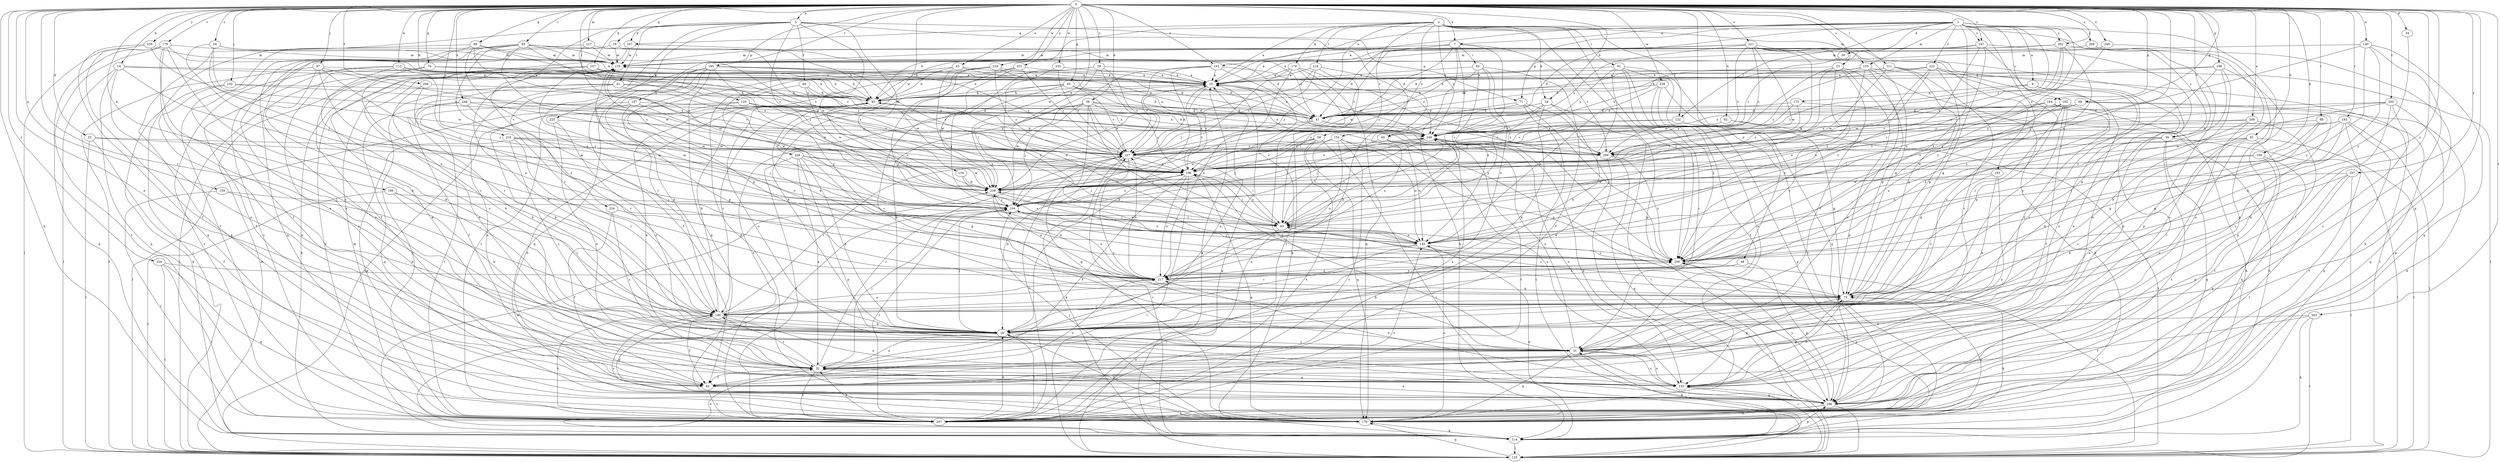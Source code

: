 strict digraph  {
0;
1;
2;
3;
7;
9;
10;
14;
18;
19;
20;
23;
24;
29;
30;
31;
32;
34;
38;
39;
40;
41;
43;
48;
52;
58;
60;
61;
62;
65;
66;
69;
70;
71;
73;
81;
82;
83;
85;
89;
91;
92;
93;
97;
102;
104;
106;
107;
109;
112;
114;
120;
121;
122;
124;
125;
127;
133;
134;
135;
140;
145;
151;
154;
155;
157;
158;
159;
164;
166;
167;
174;
175;
176;
179;
183;
185;
186;
187;
192;
193;
196;
200;
203;
204;
206;
207;
208;
216;
217;
221;
222;
224;
225;
227;
229;
232;
234;
235;
238;
246;
248;
249;
251;
255;
257;
259;
262;
268;
269;
0 -> 3  [label=a];
0 -> 7  [label=a];
0 -> 14  [label=b];
0 -> 18  [label=b];
0 -> 23  [label=c];
0 -> 24  [label=c];
0 -> 29  [label=c];
0 -> 30  [label=c];
0 -> 32  [label=d];
0 -> 34  [label=d];
0 -> 38  [label=d];
0 -> 43  [label=e];
0 -> 48  [label=e];
0 -> 52  [label=e];
0 -> 65  [label=g];
0 -> 66  [label=g];
0 -> 69  [label=g];
0 -> 70  [label=g];
0 -> 81  [label=h];
0 -> 82  [label=h];
0 -> 83  [label=h];
0 -> 85  [label=i];
0 -> 89  [label=i];
0 -> 97  [label=j];
0 -> 102  [label=j];
0 -> 106  [label=k];
0 -> 107  [label=k];
0 -> 109  [label=k];
0 -> 112  [label=k];
0 -> 114  [label=k];
0 -> 120  [label=l];
0 -> 121  [label=l];
0 -> 127  [label=m];
0 -> 140  [label=n];
0 -> 145  [label=n];
0 -> 151  [label=o];
0 -> 157  [label=p];
0 -> 158  [label=p];
0 -> 159  [label=p];
0 -> 164  [label=p];
0 -> 166  [label=p];
0 -> 167  [label=q];
0 -> 179  [label=r];
0 -> 183  [label=r];
0 -> 185  [label=r];
0 -> 186  [label=r];
0 -> 187  [label=s];
0 -> 200  [label=t];
0 -> 203  [label=t];
0 -> 204  [label=t];
0 -> 206  [label=t];
0 -> 207  [label=t];
0 -> 208  [label=u];
0 -> 216  [label=u];
0 -> 221  [label=v];
0 -> 229  [label=w];
0 -> 232  [label=w];
0 -> 234  [label=w];
0 -> 235  [label=w];
0 -> 238  [label=w];
0 -> 246  [label=x];
0 -> 248  [label=x];
0 -> 251  [label=y];
0 -> 255  [label=y];
0 -> 257  [label=y];
0 -> 259  [label=y];
0 -> 262  [label=z];
1 -> 7  [label=a];
1 -> 9  [label=a];
1 -> 10  [label=a];
1 -> 39  [label=d];
1 -> 40  [label=d];
1 -> 71  [label=g];
1 -> 83  [label=h];
1 -> 122  [label=l];
1 -> 133  [label=m];
1 -> 151  [label=o];
1 -> 166  [label=p];
1 -> 187  [label=s];
1 -> 192  [label=s];
1 -> 193  [label=s];
1 -> 217  [label=u];
1 -> 222  [label=v];
1 -> 259  [label=y];
1 -> 262  [label=z];
1 -> 268  [label=z];
1 -> 269  [label=z];
2 -> 10  [label=a];
2 -> 18  [label=b];
2 -> 30  [label=c];
2 -> 58  [label=f];
2 -> 91  [label=i];
2 -> 104  [label=j];
2 -> 122  [label=l];
2 -> 124  [label=l];
2 -> 133  [label=m];
2 -> 154  [label=o];
2 -> 166  [label=p];
2 -> 167  [label=q];
2 -> 174  [label=q];
2 -> 249  [label=x];
2 -> 259  [label=y];
3 -> 19  [label=b];
3 -> 40  [label=d];
3 -> 60  [label=f];
3 -> 61  [label=f];
3 -> 71  [label=g];
3 -> 104  [label=j];
3 -> 134  [label=m];
3 -> 207  [label=t];
3 -> 217  [label=u];
3 -> 224  [label=v];
3 -> 225  [label=v];
3 -> 238  [label=w];
7 -> 41  [label=d];
7 -> 92  [label=i];
7 -> 93  [label=i];
7 -> 114  [label=k];
7 -> 135  [label=m];
7 -> 227  [label=v];
7 -> 238  [label=w];
7 -> 249  [label=x];
7 -> 269  [label=z];
9 -> 31  [label=c];
9 -> 52  [label=e];
9 -> 175  [label=q];
9 -> 269  [label=z];
10 -> 83  [label=h];
10 -> 196  [label=s];
10 -> 259  [label=y];
14 -> 10  [label=a];
14 -> 52  [label=e];
14 -> 125  [label=l];
14 -> 176  [label=q];
14 -> 186  [label=r];
14 -> 269  [label=z];
18 -> 20  [label=b];
18 -> 41  [label=d];
18 -> 52  [label=e];
18 -> 93  [label=i];
18 -> 125  [label=l];
18 -> 196  [label=s];
19 -> 135  [label=m];
19 -> 207  [label=t];
19 -> 227  [label=v];
20 -> 31  [label=c];
20 -> 52  [label=e];
20 -> 104  [label=j];
20 -> 207  [label=t];
23 -> 10  [label=a];
23 -> 31  [label=c];
23 -> 73  [label=g];
23 -> 93  [label=i];
23 -> 166  [label=p];
23 -> 186  [label=r];
23 -> 238  [label=w];
24 -> 10  [label=a];
24 -> 104  [label=j];
24 -> 135  [label=m];
24 -> 217  [label=u];
24 -> 227  [label=v];
29 -> 10  [label=a];
29 -> 31  [label=c];
29 -> 83  [label=h];
29 -> 93  [label=i];
29 -> 145  [label=n];
29 -> 227  [label=v];
30 -> 73  [label=g];
30 -> 125  [label=l];
30 -> 176  [label=q];
30 -> 207  [label=t];
30 -> 227  [label=v];
30 -> 269  [label=z];
31 -> 52  [label=e];
31 -> 114  [label=k];
31 -> 155  [label=o];
31 -> 176  [label=q];
31 -> 249  [label=x];
32 -> 62  [label=f];
32 -> 125  [label=l];
32 -> 196  [label=s];
32 -> 269  [label=z];
34 -> 259  [label=y];
38 -> 20  [label=b];
38 -> 41  [label=d];
38 -> 104  [label=j];
38 -> 176  [label=q];
38 -> 196  [label=s];
38 -> 227  [label=v];
38 -> 238  [label=w];
38 -> 249  [label=x];
38 -> 259  [label=y];
39 -> 227  [label=v];
40 -> 104  [label=j];
40 -> 145  [label=n];
40 -> 155  [label=o];
40 -> 269  [label=z];
41 -> 10  [label=a];
41 -> 31  [label=c];
41 -> 135  [label=m];
41 -> 227  [label=v];
41 -> 249  [label=x];
41 -> 269  [label=z];
43 -> 10  [label=a];
43 -> 20  [label=b];
43 -> 41  [label=d];
43 -> 83  [label=h];
43 -> 93  [label=i];
48 -> 20  [label=b];
48 -> 166  [label=p];
48 -> 217  [label=u];
52 -> 10  [label=a];
52 -> 62  [label=f];
52 -> 73  [label=g];
52 -> 104  [label=j];
52 -> 155  [label=o];
52 -> 186  [label=r];
52 -> 207  [label=t];
52 -> 227  [label=v];
58 -> 104  [label=j];
58 -> 125  [label=l];
58 -> 176  [label=q];
58 -> 196  [label=s];
58 -> 207  [label=t];
58 -> 227  [label=v];
60 -> 83  [label=h];
60 -> 104  [label=j];
60 -> 238  [label=w];
60 -> 269  [label=z];
61 -> 62  [label=f];
61 -> 83  [label=h];
61 -> 155  [label=o];
61 -> 207  [label=t];
61 -> 238  [label=w];
61 -> 249  [label=x];
62 -> 207  [label=t];
62 -> 217  [label=u];
62 -> 249  [label=x];
65 -> 41  [label=d];
65 -> 83  [label=h];
65 -> 104  [label=j];
65 -> 207  [label=t];
65 -> 227  [label=v];
65 -> 269  [label=z];
66 -> 41  [label=d];
66 -> 114  [label=k];
66 -> 176  [label=q];
66 -> 249  [label=x];
66 -> 269  [label=z];
69 -> 62  [label=f];
69 -> 135  [label=m];
69 -> 145  [label=n];
69 -> 176  [label=q];
69 -> 196  [label=s];
69 -> 227  [label=v];
70 -> 10  [label=a];
70 -> 83  [label=h];
70 -> 155  [label=o];
70 -> 186  [label=r];
71 -> 41  [label=d];
71 -> 125  [label=l];
71 -> 217  [label=u];
71 -> 259  [label=y];
71 -> 269  [label=z];
73 -> 93  [label=i];
73 -> 114  [label=k];
73 -> 155  [label=o];
73 -> 186  [label=r];
73 -> 196  [label=s];
81 -> 31  [label=c];
81 -> 52  [label=e];
81 -> 125  [label=l];
81 -> 176  [label=q];
81 -> 238  [label=w];
81 -> 269  [label=z];
82 -> 73  [label=g];
82 -> 125  [label=l];
82 -> 227  [label=v];
82 -> 249  [label=x];
83 -> 10  [label=a];
83 -> 41  [label=d];
83 -> 52  [label=e];
83 -> 93  [label=i];
83 -> 125  [label=l];
83 -> 186  [label=r];
83 -> 249  [label=x];
85 -> 41  [label=d];
85 -> 125  [label=l];
85 -> 135  [label=m];
85 -> 155  [label=o];
85 -> 176  [label=q];
85 -> 186  [label=r];
85 -> 196  [label=s];
85 -> 227  [label=v];
85 -> 238  [label=w];
89 -> 73  [label=g];
89 -> 249  [label=x];
89 -> 259  [label=y];
91 -> 10  [label=a];
91 -> 20  [label=b];
91 -> 31  [label=c];
91 -> 155  [label=o];
91 -> 176  [label=q];
91 -> 249  [label=x];
91 -> 259  [label=y];
92 -> 10  [label=a];
92 -> 62  [label=f];
92 -> 93  [label=i];
92 -> 145  [label=n];
92 -> 196  [label=s];
92 -> 217  [label=u];
93 -> 104  [label=j];
93 -> 125  [label=l];
93 -> 135  [label=m];
93 -> 145  [label=n];
93 -> 196  [label=s];
93 -> 249  [label=x];
97 -> 10  [label=a];
97 -> 20  [label=b];
97 -> 104  [label=j];
97 -> 125  [label=l];
97 -> 196  [label=s];
97 -> 217  [label=u];
102 -> 83  [label=h];
102 -> 114  [label=k];
102 -> 155  [label=o];
102 -> 227  [label=v];
104 -> 93  [label=i];
104 -> 196  [label=s];
104 -> 207  [label=t];
104 -> 217  [label=u];
106 -> 20  [label=b];
106 -> 104  [label=j];
106 -> 125  [label=l];
106 -> 186  [label=r];
107 -> 10  [label=a];
107 -> 52  [label=e];
107 -> 83  [label=h];
107 -> 125  [label=l];
107 -> 196  [label=s];
107 -> 249  [label=x];
109 -> 145  [label=n];
109 -> 166  [label=p];
109 -> 196  [label=s];
109 -> 207  [label=t];
112 -> 10  [label=a];
112 -> 31  [label=c];
112 -> 62  [label=f];
112 -> 83  [label=h];
112 -> 104  [label=j];
112 -> 207  [label=t];
114 -> 52  [label=e];
114 -> 104  [label=j];
114 -> 125  [label=l];
114 -> 145  [label=n];
114 -> 166  [label=p];
114 -> 227  [label=v];
114 -> 238  [label=w];
120 -> 20  [label=b];
120 -> 41  [label=d];
120 -> 125  [label=l];
120 -> 227  [label=v];
120 -> 269  [label=z];
121 -> 10  [label=a];
121 -> 31  [label=c];
121 -> 41  [label=d];
121 -> 73  [label=g];
121 -> 125  [label=l];
121 -> 238  [label=w];
122 -> 166  [label=p];
122 -> 227  [label=v];
122 -> 249  [label=x];
124 -> 10  [label=a];
124 -> 20  [label=b];
124 -> 93  [label=i];
124 -> 227  [label=v];
124 -> 238  [label=w];
125 -> 10  [label=a];
125 -> 31  [label=c];
125 -> 135  [label=m];
125 -> 176  [label=q];
127 -> 41  [label=d];
127 -> 52  [label=e];
127 -> 135  [label=m];
127 -> 196  [label=s];
133 -> 10  [label=a];
133 -> 41  [label=d];
133 -> 52  [label=e];
133 -> 114  [label=k];
133 -> 125  [label=l];
133 -> 145  [label=n];
133 -> 196  [label=s];
133 -> 249  [label=x];
134 -> 145  [label=n];
134 -> 238  [label=w];
135 -> 10  [label=a];
135 -> 20  [label=b];
135 -> 52  [label=e];
135 -> 114  [label=k];
135 -> 145  [label=n];
135 -> 207  [label=t];
140 -> 20  [label=b];
140 -> 31  [label=c];
140 -> 104  [label=j];
140 -> 135  [label=m];
140 -> 176  [label=q];
140 -> 259  [label=y];
145 -> 135  [label=m];
145 -> 186  [label=r];
145 -> 217  [label=u];
145 -> 238  [label=w];
145 -> 259  [label=y];
151 -> 10  [label=a];
151 -> 20  [label=b];
151 -> 104  [label=j];
151 -> 207  [label=t];
151 -> 227  [label=v];
151 -> 259  [label=y];
154 -> 73  [label=g];
154 -> 93  [label=i];
154 -> 145  [label=n];
154 -> 207  [label=t];
154 -> 217  [label=u];
154 -> 227  [label=v];
154 -> 238  [label=w];
155 -> 31  [label=c];
155 -> 73  [label=g];
155 -> 166  [label=p];
155 -> 217  [label=u];
157 -> 41  [label=d];
157 -> 73  [label=g];
157 -> 207  [label=t];
157 -> 217  [label=u];
157 -> 238  [label=w];
158 -> 10  [label=a];
158 -> 20  [label=b];
158 -> 73  [label=g];
158 -> 83  [label=h];
158 -> 166  [label=p];
158 -> 259  [label=y];
159 -> 20  [label=b];
159 -> 104  [label=j];
159 -> 207  [label=t];
164 -> 31  [label=c];
164 -> 41  [label=d];
164 -> 93  [label=i];
164 -> 227  [label=v];
164 -> 249  [label=x];
164 -> 259  [label=y];
166 -> 52  [label=e];
166 -> 83  [label=h];
166 -> 125  [label=l];
166 -> 155  [label=o];
166 -> 176  [label=q];
166 -> 207  [label=t];
166 -> 259  [label=y];
167 -> 62  [label=f];
167 -> 83  [label=h];
167 -> 135  [label=m];
174 -> 10  [label=a];
174 -> 104  [label=j];
174 -> 114  [label=k];
174 -> 176  [label=q];
174 -> 217  [label=u];
174 -> 249  [label=x];
175 -> 41  [label=d];
175 -> 114  [label=k];
175 -> 196  [label=s];
175 -> 227  [label=v];
176 -> 20  [label=b];
176 -> 73  [label=g];
176 -> 104  [label=j];
176 -> 114  [label=k];
176 -> 145  [label=n];
176 -> 186  [label=r];
176 -> 259  [label=y];
179 -> 20  [label=b];
179 -> 31  [label=c];
179 -> 52  [label=e];
179 -> 114  [label=k];
179 -> 125  [label=l];
179 -> 135  [label=m];
179 -> 207  [label=t];
179 -> 249  [label=x];
183 -> 73  [label=g];
183 -> 125  [label=l];
183 -> 176  [label=q];
183 -> 196  [label=s];
183 -> 207  [label=t];
183 -> 249  [label=x];
183 -> 259  [label=y];
185 -> 10  [label=a];
185 -> 62  [label=f];
185 -> 73  [label=g];
185 -> 166  [label=p];
185 -> 176  [label=q];
185 -> 186  [label=r];
185 -> 196  [label=s];
185 -> 207  [label=t];
185 -> 227  [label=v];
185 -> 259  [label=y];
186 -> 20  [label=b];
186 -> 62  [label=f];
186 -> 83  [label=h];
186 -> 155  [label=o];
186 -> 166  [label=p];
186 -> 207  [label=t];
186 -> 217  [label=u];
186 -> 227  [label=v];
187 -> 10  [label=a];
187 -> 62  [label=f];
187 -> 73  [label=g];
187 -> 135  [label=m];
187 -> 155  [label=o];
187 -> 259  [label=y];
192 -> 41  [label=d];
192 -> 62  [label=f];
192 -> 73  [label=g];
192 -> 114  [label=k];
192 -> 145  [label=n];
192 -> 186  [label=r];
192 -> 217  [label=u];
193 -> 20  [label=b];
193 -> 155  [label=o];
193 -> 186  [label=r];
193 -> 238  [label=w];
196 -> 10  [label=a];
196 -> 62  [label=f];
196 -> 93  [label=i];
196 -> 104  [label=j];
196 -> 125  [label=l];
196 -> 176  [label=q];
196 -> 217  [label=u];
196 -> 238  [label=w];
196 -> 249  [label=x];
200 -> 20  [label=b];
200 -> 31  [label=c];
200 -> 41  [label=d];
200 -> 166  [label=p];
200 -> 238  [label=w];
200 -> 269  [label=z];
203 -> 20  [label=b];
203 -> 62  [label=f];
203 -> 114  [label=k];
203 -> 125  [label=l];
204 -> 125  [label=l];
204 -> 176  [label=q];
204 -> 207  [label=t];
204 -> 217  [label=u];
206 -> 20  [label=b];
206 -> 83  [label=h];
206 -> 259  [label=y];
207 -> 10  [label=a];
207 -> 20  [label=b];
207 -> 52  [label=e];
207 -> 135  [label=m];
207 -> 145  [label=n];
207 -> 227  [label=v];
208 -> 20  [label=b];
208 -> 155  [label=o];
208 -> 196  [label=s];
208 -> 207  [label=t];
208 -> 249  [label=x];
216 -> 31  [label=c];
216 -> 104  [label=j];
216 -> 166  [label=p];
216 -> 186  [label=r];
216 -> 196  [label=s];
216 -> 227  [label=v];
217 -> 73  [label=g];
217 -> 83  [label=h];
217 -> 227  [label=v];
217 -> 238  [label=w];
217 -> 259  [label=y];
221 -> 10  [label=a];
221 -> 31  [label=c];
221 -> 73  [label=g];
221 -> 83  [label=h];
221 -> 104  [label=j];
221 -> 135  [label=m];
221 -> 166  [label=p];
221 -> 207  [label=t];
221 -> 227  [label=v];
221 -> 238  [label=w];
221 -> 249  [label=x];
221 -> 269  [label=z];
222 -> 10  [label=a];
222 -> 73  [label=g];
222 -> 83  [label=h];
222 -> 145  [label=n];
222 -> 155  [label=o];
222 -> 186  [label=r];
222 -> 238  [label=w];
224 -> 31  [label=c];
224 -> 62  [label=f];
224 -> 93  [label=i];
225 -> 31  [label=c];
225 -> 52  [label=e];
225 -> 249  [label=x];
227 -> 10  [label=a];
227 -> 20  [label=b];
227 -> 31  [label=c];
227 -> 83  [label=h];
227 -> 93  [label=i];
227 -> 114  [label=k];
227 -> 196  [label=s];
229 -> 20  [label=b];
229 -> 52  [label=e];
229 -> 73  [label=g];
229 -> 166  [label=p];
229 -> 196  [label=s];
229 -> 207  [label=t];
229 -> 238  [label=w];
232 -> 10  [label=a];
232 -> 145  [label=n];
232 -> 227  [label=v];
234 -> 10  [label=a];
234 -> 20  [label=b];
234 -> 41  [label=d];
234 -> 166  [label=p];
234 -> 196  [label=s];
234 -> 238  [label=w];
235 -> 62  [label=f];
235 -> 83  [label=h];
235 -> 145  [label=n];
235 -> 207  [label=t];
235 -> 259  [label=y];
238 -> 104  [label=j];
238 -> 135  [label=m];
238 -> 217  [label=u];
238 -> 259  [label=y];
246 -> 135  [label=m];
246 -> 145  [label=n];
246 -> 155  [label=o];
248 -> 20  [label=b];
248 -> 41  [label=d];
248 -> 176  [label=q];
248 -> 186  [label=r];
248 -> 238  [label=w];
249 -> 10  [label=a];
249 -> 83  [label=h];
249 -> 93  [label=i];
249 -> 104  [label=j];
249 -> 155  [label=o];
249 -> 166  [label=p];
249 -> 207  [label=t];
249 -> 227  [label=v];
251 -> 10  [label=a];
251 -> 155  [label=o];
251 -> 227  [label=v];
251 -> 238  [label=w];
251 -> 259  [label=y];
255 -> 62  [label=f];
255 -> 135  [label=m];
255 -> 176  [label=q];
255 -> 238  [label=w];
257 -> 20  [label=b];
257 -> 125  [label=l];
257 -> 166  [label=p];
257 -> 207  [label=t];
257 -> 238  [label=w];
259 -> 104  [label=j];
259 -> 125  [label=l];
259 -> 217  [label=u];
262 -> 41  [label=d];
262 -> 93  [label=i];
262 -> 114  [label=k];
262 -> 135  [label=m];
262 -> 196  [label=s];
262 -> 259  [label=y];
268 -> 135  [label=m];
268 -> 155  [label=o];
268 -> 166  [label=p];
269 -> 125  [label=l];
269 -> 176  [label=q];
269 -> 259  [label=y];
}
